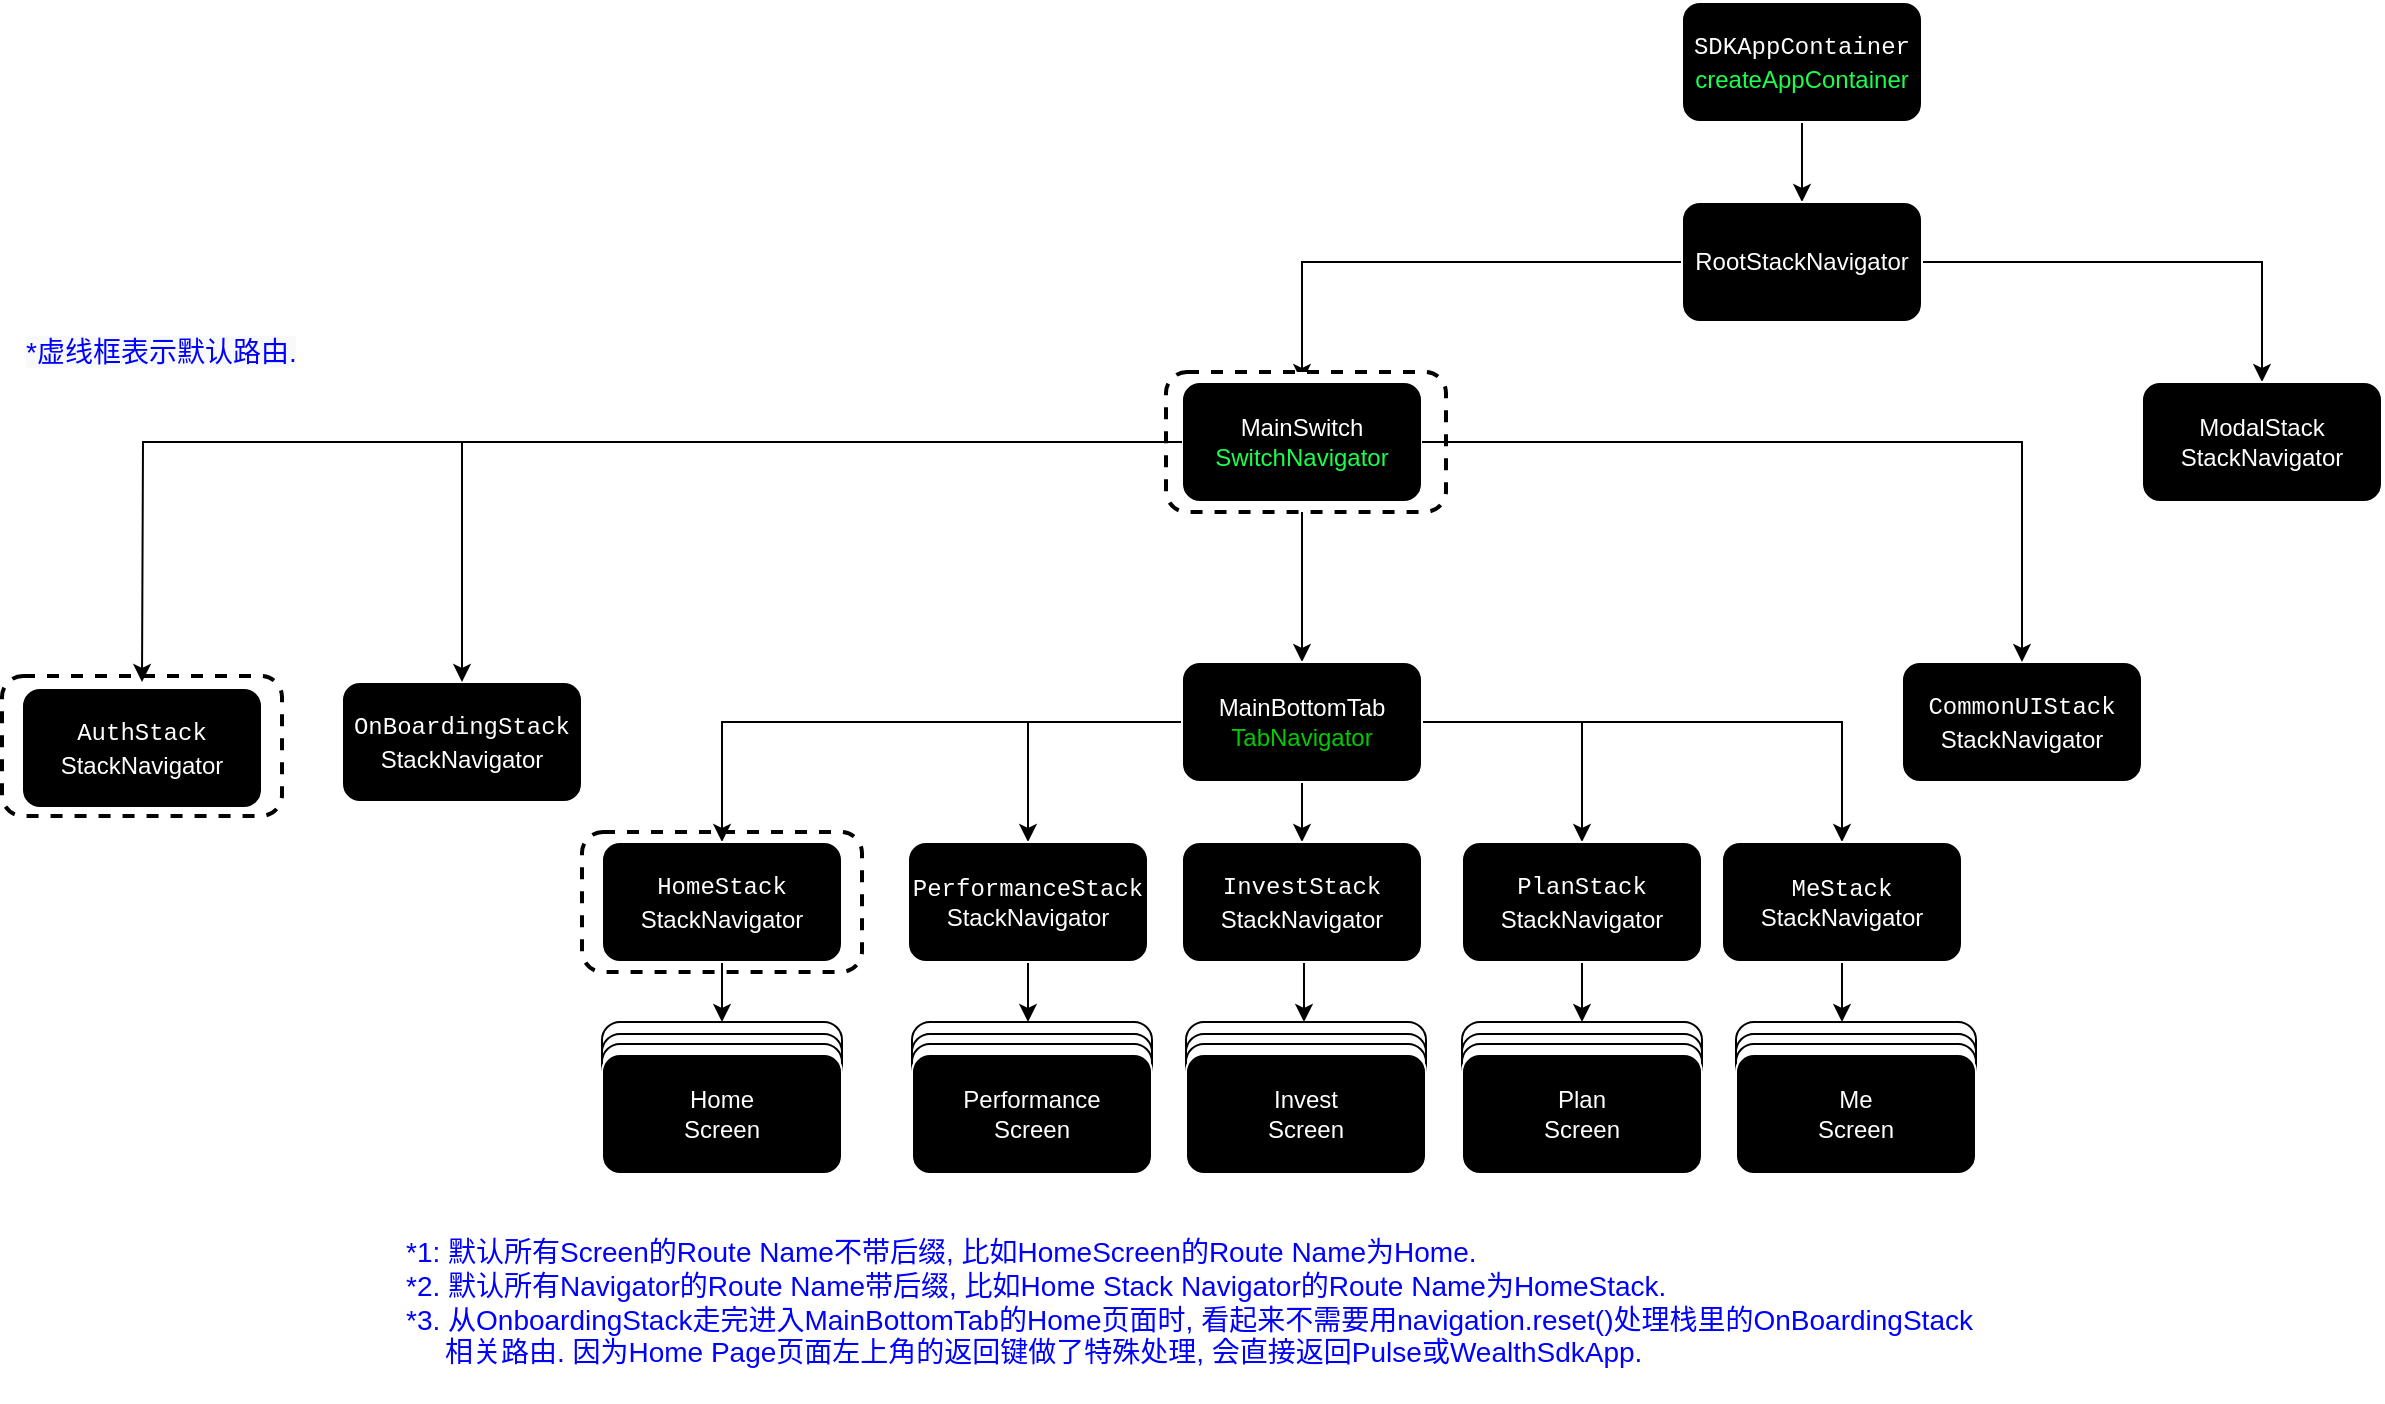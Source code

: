 <mxfile version="20.2.4" type="github">
  <diagram id="U4CRXdSrVp32AQLuLO-R" name="Page-1">
    <mxGraphModel dx="2274" dy="1012" grid="1" gridSize="10" guides="1" tooltips="1" connect="1" arrows="1" fold="1" page="1" pageScale="1" pageWidth="850" pageHeight="1100" math="0" shadow="0">
      <root>
        <mxCell id="0" />
        <mxCell id="1" parent="0" />
        <mxCell id="enGRcDQNnDHYaYnzMA-j-25" value="" style="rounded=1;whiteSpace=wrap;html=1;labelBackgroundColor=#000000;fontSize=10;fontColor=#FFFFFF;strokeColor=#000000;fillColor=#FFFFFF;dashed=1;strokeWidth=2;" parent="1" vertex="1">
          <mxGeometry x="-80" y="535" width="140" height="70" as="geometry" />
        </mxCell>
        <mxCell id="UnK_xTmOptzVjHZMryua-3" value="" style="edgeStyle=orthogonalEdgeStyle;rounded=0;orthogonalLoop=1;jettySize=auto;html=1;fontColor=#FFFFFF;" parent="1" source="UnK_xTmOptzVjHZMryua-1" target="UnK_xTmOptzVjHZMryua-2" edge="1">
          <mxGeometry relative="1" as="geometry" />
        </mxCell>
        <mxCell id="UnK_xTmOptzVjHZMryua-1" value="&lt;div style=&quot;font-family: Menlo, Monaco, &amp;quot;Courier New&amp;quot;, monospace; line-height: 18px;&quot;&gt;&lt;span style=&quot;background-color: rgb(0, 0, 0);&quot;&gt;SDKAppContainer&lt;/span&gt;&lt;/div&gt;&lt;span style=&quot;background-color: rgb(0, 0, 0);&quot;&gt;&lt;font color=&quot;#19ff4f&quot;&gt;createAppContainer&lt;/font&gt;&lt;br&gt;&lt;/span&gt;" style="rounded=1;whiteSpace=wrap;html=1;strokeColor=#FFFFFF;gradientColor=none;fillColor=#000000;fontColor=#FFFFFF;" parent="1" vertex="1">
          <mxGeometry x="470" y="120" width="120" height="60" as="geometry" />
        </mxCell>
        <mxCell id="UnK_xTmOptzVjHZMryua-5" value="" style="edgeStyle=orthogonalEdgeStyle;rounded=0;orthogonalLoop=1;jettySize=auto;html=1;fontColor=#FFFFFF;" parent="1" source="UnK_xTmOptzVjHZMryua-2" target="UnK_xTmOptzVjHZMryua-4" edge="1">
          <mxGeometry relative="1" as="geometry" />
        </mxCell>
        <mxCell id="UnK_xTmOptzVjHZMryua-13" value="" style="edgeStyle=orthogonalEdgeStyle;rounded=0;orthogonalLoop=1;jettySize=auto;html=1;fontColor=#19FF4F;" parent="1" source="UnK_xTmOptzVjHZMryua-2" target="UnK_xTmOptzVjHZMryua-12" edge="1">
          <mxGeometry relative="1" as="geometry" />
        </mxCell>
        <mxCell id="UnK_xTmOptzVjHZMryua-2" value="RootStackNavigator" style="whiteSpace=wrap;html=1;fillColor=#000000;strokeColor=#FFFFFF;fontColor=#FFFFFF;rounded=1;gradientColor=none;" parent="1" vertex="1">
          <mxGeometry x="470" y="220" width="120" height="60" as="geometry" />
        </mxCell>
        <mxCell id="Vh9QQWU_i6SXUbNRA8Q1-2" value="" style="edgeStyle=orthogonalEdgeStyle;rounded=0;orthogonalLoop=1;jettySize=auto;html=1;" parent="1" source="UnK_xTmOptzVjHZMryua-4" target="UnK_xTmOptzVjHZMryua-14" edge="1">
          <mxGeometry relative="1" as="geometry" />
        </mxCell>
        <mxCell id="UnK_xTmOptzVjHZMryua-8" value="&lt;div style=&quot;font-family: Menlo, Monaco, &amp;quot;Courier New&amp;quot;, monospace; line-height: 18px;&quot;&gt;&lt;span style=&quot;&quot;&gt;OnBoardingStack&lt;/span&gt;&lt;/div&gt;StackNavigator" style="whiteSpace=wrap;html=1;fillColor=#000000;strokeColor=#FFFFFF;fontColor=#FFFFFF;rounded=1;gradientColor=none;labelBackgroundColor=#000000;" parent="1" vertex="1">
          <mxGeometry x="-200" y="460" width="120" height="60" as="geometry" />
        </mxCell>
        <mxCell id="UnK_xTmOptzVjHZMryua-12" value="ModalStack&lt;br&gt;StackNavigator" style="whiteSpace=wrap;html=1;fillColor=#000000;strokeColor=#FFFFFF;fontColor=#FFFFFF;rounded=1;gradientColor=none;" parent="1" vertex="1">
          <mxGeometry x="700" y="310" width="120" height="60" as="geometry" />
        </mxCell>
        <mxCell id="UnK_xTmOptzVjHZMryua-17" value="" style="edgeStyle=orthogonalEdgeStyle;rounded=0;orthogonalLoop=1;jettySize=auto;html=1;fontColor=#00CC00;" parent="1" source="UnK_xTmOptzVjHZMryua-14" target="UnK_xTmOptzVjHZMryua-16" edge="1">
          <mxGeometry relative="1" as="geometry" />
        </mxCell>
        <mxCell id="UnK_xTmOptzVjHZMryua-20" value="" style="edgeStyle=orthogonalEdgeStyle;rounded=0;orthogonalLoop=1;jettySize=auto;html=1;fontColor=#00CC00;" parent="1" source="UnK_xTmOptzVjHZMryua-14" target="UnK_xTmOptzVjHZMryua-19" edge="1">
          <mxGeometry relative="1" as="geometry" />
        </mxCell>
        <mxCell id="UnK_xTmOptzVjHZMryua-22" value="" style="edgeStyle=orthogonalEdgeStyle;rounded=0;orthogonalLoop=1;jettySize=auto;html=1;fontColor=#00CC00;" parent="1" source="UnK_xTmOptzVjHZMryua-14" target="UnK_xTmOptzVjHZMryua-21" edge="1">
          <mxGeometry relative="1" as="geometry" />
        </mxCell>
        <mxCell id="UnK_xTmOptzVjHZMryua-24" value="" style="edgeStyle=orthogonalEdgeStyle;rounded=0;orthogonalLoop=1;jettySize=auto;html=1;fontColor=#00CC00;" parent="1" source="UnK_xTmOptzVjHZMryua-14" target="UnK_xTmOptzVjHZMryua-23" edge="1">
          <mxGeometry relative="1" as="geometry" />
        </mxCell>
        <mxCell id="UnK_xTmOptzVjHZMryua-26" value="" style="edgeStyle=orthogonalEdgeStyle;rounded=0;orthogonalLoop=1;jettySize=auto;html=1;fontColor=#00CC00;" parent="1" source="UnK_xTmOptzVjHZMryua-14" target="UnK_xTmOptzVjHZMryua-25" edge="1">
          <mxGeometry relative="1" as="geometry" />
        </mxCell>
        <mxCell id="UnK_xTmOptzVjHZMryua-14" value="MainBottomTab&lt;br&gt;&lt;font color=&quot;#00cc00&quot;&gt;TabNavigator&lt;/font&gt;" style="whiteSpace=wrap;html=1;fillColor=#000000;strokeColor=#FFFFFF;fontColor=#FFFFFF;rounded=1;gradientColor=none;" parent="1" vertex="1">
          <mxGeometry x="220" y="450" width="120" height="60" as="geometry" />
        </mxCell>
        <mxCell id="UnK_xTmOptzVjHZMryua-36" value="" style="edgeStyle=orthogonalEdgeStyle;rounded=0;orthogonalLoop=1;jettySize=auto;html=1;fontColor=#00CC00;" parent="1" source="UnK_xTmOptzVjHZMryua-16" target="UnK_xTmOptzVjHZMryua-35" edge="1">
          <mxGeometry relative="1" as="geometry" />
        </mxCell>
        <mxCell id="UnK_xTmOptzVjHZMryua-16" value="&lt;div style=&quot;font-family: Menlo, Monaco, &amp;quot;Courier New&amp;quot;, monospace; line-height: 18px;&quot;&gt;&lt;span style=&quot;&quot;&gt;HomeStack&lt;/span&gt;&lt;/div&gt;StackNavigator" style="whiteSpace=wrap;html=1;fillColor=#000000;strokeColor=#FFFFFF;fontColor=#FFFFFF;rounded=1;gradientColor=none;labelBackgroundColor=#000000;" parent="1" vertex="1">
          <mxGeometry x="-70" y="540" width="120" height="60" as="geometry" />
        </mxCell>
        <mxCell id="UnK_xTmOptzVjHZMryua-62" value="" style="edgeStyle=orthogonalEdgeStyle;rounded=0;orthogonalLoop=1;jettySize=auto;html=1;fontColor=#FFFFFF;entryX=0.5;entryY=0;entryDx=0;entryDy=0;" parent="1" source="UnK_xTmOptzVjHZMryua-19" edge="1">
          <mxGeometry relative="1" as="geometry">
            <mxPoint x="143" y="630" as="targetPoint" />
          </mxGeometry>
        </mxCell>
        <mxCell id="UnK_xTmOptzVjHZMryua-19" value="&lt;span style=&quot;font-family: Menlo, Monaco, &amp;quot;Courier New&amp;quot;, monospace;&quot;&gt;PerformanceStack&lt;br&gt;&lt;/span&gt;StackNavigator" style="whiteSpace=wrap;html=1;fillColor=#000000;strokeColor=#FFFFFF;fontColor=#FFFFFF;rounded=1;gradientColor=none;labelBackgroundColor=#000000;" parent="1" vertex="1">
          <mxGeometry x="83" y="540" width="120" height="60" as="geometry" />
        </mxCell>
        <mxCell id="UnK_xTmOptzVjHZMryua-63" value="" style="edgeStyle=orthogonalEdgeStyle;rounded=0;orthogonalLoop=1;jettySize=auto;html=1;fontColor=#FFFFFF;entryX=0.5;entryY=0;entryDx=0;entryDy=0;" parent="1" edge="1">
          <mxGeometry relative="1" as="geometry">
            <mxPoint x="279" y="600" as="sourcePoint" />
            <mxPoint x="281" y="630" as="targetPoint" />
          </mxGeometry>
        </mxCell>
        <mxCell id="UnK_xTmOptzVjHZMryua-21" value="&lt;div style=&quot;font-family: Menlo, Monaco, &amp;quot;Courier New&amp;quot;, monospace; line-height: 18px;&quot;&gt;&lt;span style=&quot;background-color: rgb(0, 0, 0);&quot;&gt;InvestStack&lt;/span&gt;&lt;/div&gt;StackNavigator" style="whiteSpace=wrap;html=1;fillColor=#000000;strokeColor=#FFFFFF;fontColor=#FFFFFF;rounded=1;gradientColor=none;" parent="1" vertex="1">
          <mxGeometry x="220" y="540" width="120" height="60" as="geometry" />
        </mxCell>
        <mxCell id="UnK_xTmOptzVjHZMryua-64" value="" style="edgeStyle=orthogonalEdgeStyle;rounded=0;orthogonalLoop=1;jettySize=auto;html=1;fontColor=#FFFFFF;entryX=0.5;entryY=0;entryDx=0;entryDy=0;" parent="1" source="UnK_xTmOptzVjHZMryua-23" edge="1">
          <mxGeometry relative="1" as="geometry">
            <mxPoint x="420" y="630" as="targetPoint" />
          </mxGeometry>
        </mxCell>
        <mxCell id="UnK_xTmOptzVjHZMryua-23" value="&lt;div style=&quot;font-family: Menlo, Monaco, &amp;quot;Courier New&amp;quot;, monospace; line-height: 18px;&quot;&gt;&lt;span style=&quot;&quot;&gt;PlanStack&lt;/span&gt;&lt;/div&gt;StackNavigator" style="whiteSpace=wrap;html=1;fillColor=#000000;strokeColor=#FFFFFF;fontColor=#FFFFFF;rounded=1;gradientColor=none;labelBackgroundColor=#000000;" parent="1" vertex="1">
          <mxGeometry x="360" y="540" width="120" height="60" as="geometry" />
        </mxCell>
        <mxCell id="UnK_xTmOptzVjHZMryua-65" value="" style="edgeStyle=orthogonalEdgeStyle;rounded=0;orthogonalLoop=1;jettySize=auto;html=1;fontColor=#FFFFFF;entryX=0.5;entryY=0;entryDx=0;entryDy=0;" parent="1" source="UnK_xTmOptzVjHZMryua-25" edge="1">
          <mxGeometry relative="1" as="geometry">
            <mxPoint x="550" y="630" as="targetPoint" />
          </mxGeometry>
        </mxCell>
        <mxCell id="UnK_xTmOptzVjHZMryua-25" value="&lt;span style=&quot;font-family: Menlo, Monaco, &amp;quot;Courier New&amp;quot;, monospace;&quot;&gt;MeStack&lt;br&gt;&lt;/span&gt;StackNavigator" style="whiteSpace=wrap;html=1;fillColor=#000000;strokeColor=#FFFFFF;fontColor=#FFFFFF;rounded=1;gradientColor=none;labelBackgroundColor=#000000;" parent="1" vertex="1">
          <mxGeometry x="490" y="540" width="120" height="60" as="geometry" />
        </mxCell>
        <mxCell id="UnK_xTmOptzVjHZMryua-27" value="&lt;div style=&quot;font-family: Menlo, Monaco, &amp;quot;Courier New&amp;quot;, monospace; line-height: 18px;&quot;&gt;&lt;span style=&quot;&quot;&gt;CommonUIStack&lt;/span&gt;&lt;/div&gt;StackNavigator" style="whiteSpace=wrap;html=1;fillColor=#000000;strokeColor=#FFFFFF;fontColor=#FFFFFF;rounded=1;gradientColor=none;labelBackgroundColor=#000000;" parent="1" vertex="1">
          <mxGeometry x="580" y="450" width="120" height="60" as="geometry" />
        </mxCell>
        <mxCell id="enGRcDQNnDHYaYnzMA-j-2" value="" style="group" parent="1" vertex="1" connectable="0">
          <mxGeometry x="-70" y="630" width="120" height="76" as="geometry" />
        </mxCell>
        <mxCell id="UnK_xTmOptzVjHZMryua-35" value="Home" style="whiteSpace=wrap;html=1;fillColor=#FFFFFF;strokeColor=#000000;fontColor=#FFFFFF;rounded=1;gradientColor=none;" parent="enGRcDQNnDHYaYnzMA-j-2" vertex="1">
          <mxGeometry width="120" height="60" as="geometry" />
        </mxCell>
        <mxCell id="UnK_xTmOptzVjHZMryua-37" value="Home" style="whiteSpace=wrap;html=1;fillColor=#FFFFFF;strokeColor=#000000;fontColor=#FFFFFF;rounded=1;gradientColor=none;" parent="enGRcDQNnDHYaYnzMA-j-2" vertex="1">
          <mxGeometry y="6" width="120" height="60" as="geometry" />
        </mxCell>
        <mxCell id="UnK_xTmOptzVjHZMryua-38" value="Home" style="whiteSpace=wrap;html=1;fillColor=#FFFFFF;strokeColor=#000000;fontColor=#FFFFFF;rounded=1;gradientColor=none;" parent="enGRcDQNnDHYaYnzMA-j-2" vertex="1">
          <mxGeometry y="11" width="120" height="60" as="geometry" />
        </mxCell>
        <mxCell id="UnK_xTmOptzVjHZMryua-39" value="Home&lt;br&gt;Screen" style="whiteSpace=wrap;html=1;fillColor=#000000;strokeColor=#FFFFFF;fontColor=#FFFFFF;rounded=1;gradientColor=none;" parent="enGRcDQNnDHYaYnzMA-j-2" vertex="1">
          <mxGeometry y="16" width="120" height="60" as="geometry" />
        </mxCell>
        <mxCell id="enGRcDQNnDHYaYnzMA-j-3" value="" style="group" parent="1" vertex="1" connectable="0">
          <mxGeometry x="85" y="630" width="120" height="76" as="geometry" />
        </mxCell>
        <mxCell id="enGRcDQNnDHYaYnzMA-j-4" value="Home" style="whiteSpace=wrap;html=1;fillColor=#FFFFFF;strokeColor=#000000;fontColor=#FFFFFF;rounded=1;gradientColor=none;" parent="enGRcDQNnDHYaYnzMA-j-3" vertex="1">
          <mxGeometry width="120" height="60" as="geometry" />
        </mxCell>
        <mxCell id="enGRcDQNnDHYaYnzMA-j-5" value="Home" style="whiteSpace=wrap;html=1;fillColor=#FFFFFF;strokeColor=#000000;fontColor=#FFFFFF;rounded=1;gradientColor=none;" parent="enGRcDQNnDHYaYnzMA-j-3" vertex="1">
          <mxGeometry y="6" width="120" height="60" as="geometry" />
        </mxCell>
        <mxCell id="enGRcDQNnDHYaYnzMA-j-6" value="Home" style="whiteSpace=wrap;html=1;fillColor=#FFFFFF;strokeColor=#000000;fontColor=#FFFFFF;rounded=1;gradientColor=none;" parent="enGRcDQNnDHYaYnzMA-j-3" vertex="1">
          <mxGeometry y="11" width="120" height="60" as="geometry" />
        </mxCell>
        <mxCell id="enGRcDQNnDHYaYnzMA-j-7" value="Performance&lt;br&gt;Screen" style="whiteSpace=wrap;html=1;fillColor=#000000;strokeColor=#FFFFFF;fontColor=#FFFFFF;rounded=1;gradientColor=none;" parent="enGRcDQNnDHYaYnzMA-j-3" vertex="1">
          <mxGeometry y="16" width="120" height="60" as="geometry" />
        </mxCell>
        <mxCell id="enGRcDQNnDHYaYnzMA-j-8" value="" style="group" parent="1" vertex="1" connectable="0">
          <mxGeometry x="222" y="630" width="120" height="76" as="geometry" />
        </mxCell>
        <mxCell id="enGRcDQNnDHYaYnzMA-j-9" value="Home" style="whiteSpace=wrap;html=1;fillColor=#FFFFFF;strokeColor=#000000;fontColor=#FFFFFF;rounded=1;gradientColor=none;" parent="enGRcDQNnDHYaYnzMA-j-8" vertex="1">
          <mxGeometry width="120" height="60" as="geometry" />
        </mxCell>
        <mxCell id="enGRcDQNnDHYaYnzMA-j-10" value="Home" style="whiteSpace=wrap;html=1;fillColor=#FFFFFF;strokeColor=#000000;fontColor=#FFFFFF;rounded=1;gradientColor=none;" parent="enGRcDQNnDHYaYnzMA-j-8" vertex="1">
          <mxGeometry y="6" width="120" height="60" as="geometry" />
        </mxCell>
        <mxCell id="enGRcDQNnDHYaYnzMA-j-11" value="Home" style="whiteSpace=wrap;html=1;fillColor=#FFFFFF;strokeColor=#000000;fontColor=#FFFFFF;rounded=1;gradientColor=none;" parent="enGRcDQNnDHYaYnzMA-j-8" vertex="1">
          <mxGeometry y="11" width="120" height="60" as="geometry" />
        </mxCell>
        <mxCell id="enGRcDQNnDHYaYnzMA-j-12" value="Invest&lt;br&gt;Screen" style="whiteSpace=wrap;html=1;fillColor=#000000;strokeColor=#FFFFFF;fontColor=#FFFFFF;rounded=1;gradientColor=none;" parent="enGRcDQNnDHYaYnzMA-j-8" vertex="1">
          <mxGeometry y="16" width="120" height="60" as="geometry" />
        </mxCell>
        <mxCell id="enGRcDQNnDHYaYnzMA-j-13" value="" style="group" parent="1" vertex="1" connectable="0">
          <mxGeometry x="360" y="630" width="120" height="76" as="geometry" />
        </mxCell>
        <mxCell id="enGRcDQNnDHYaYnzMA-j-14" value="Home" style="whiteSpace=wrap;html=1;fillColor=#FFFFFF;strokeColor=#000000;fontColor=#FFFFFF;rounded=1;gradientColor=none;" parent="enGRcDQNnDHYaYnzMA-j-13" vertex="1">
          <mxGeometry width="120" height="60" as="geometry" />
        </mxCell>
        <mxCell id="enGRcDQNnDHYaYnzMA-j-15" value="Home" style="whiteSpace=wrap;html=1;fillColor=#FFFFFF;strokeColor=#000000;fontColor=#FFFFFF;rounded=1;gradientColor=none;" parent="enGRcDQNnDHYaYnzMA-j-13" vertex="1">
          <mxGeometry y="6" width="120" height="60" as="geometry" />
        </mxCell>
        <mxCell id="enGRcDQNnDHYaYnzMA-j-16" value="Home" style="whiteSpace=wrap;html=1;fillColor=#FFFFFF;strokeColor=#000000;fontColor=#FFFFFF;rounded=1;gradientColor=none;" parent="enGRcDQNnDHYaYnzMA-j-13" vertex="1">
          <mxGeometry y="11" width="120" height="60" as="geometry" />
        </mxCell>
        <mxCell id="enGRcDQNnDHYaYnzMA-j-17" value="Plan&lt;br&gt;Screen" style="whiteSpace=wrap;html=1;fillColor=#000000;strokeColor=#FFFFFF;fontColor=#FFFFFF;rounded=1;gradientColor=none;" parent="enGRcDQNnDHYaYnzMA-j-13" vertex="1">
          <mxGeometry y="16" width="120" height="60" as="geometry" />
        </mxCell>
        <mxCell id="enGRcDQNnDHYaYnzMA-j-18" value="" style="group" parent="1" vertex="1" connectable="0">
          <mxGeometry x="497" y="630" width="120" height="76" as="geometry" />
        </mxCell>
        <mxCell id="enGRcDQNnDHYaYnzMA-j-19" value="Home" style="whiteSpace=wrap;html=1;fillColor=#FFFFFF;strokeColor=#000000;fontColor=#FFFFFF;rounded=1;gradientColor=none;" parent="enGRcDQNnDHYaYnzMA-j-18" vertex="1">
          <mxGeometry width="120" height="60" as="geometry" />
        </mxCell>
        <mxCell id="enGRcDQNnDHYaYnzMA-j-20" value="Home" style="whiteSpace=wrap;html=1;fillColor=#FFFFFF;strokeColor=#000000;fontColor=#FFFFFF;rounded=1;gradientColor=none;" parent="enGRcDQNnDHYaYnzMA-j-18" vertex="1">
          <mxGeometry y="6" width="120" height="60" as="geometry" />
        </mxCell>
        <mxCell id="enGRcDQNnDHYaYnzMA-j-21" value="Home" style="whiteSpace=wrap;html=1;fillColor=#FFFFFF;strokeColor=#000000;fontColor=#FFFFFF;rounded=1;gradientColor=none;" parent="enGRcDQNnDHYaYnzMA-j-18" vertex="1">
          <mxGeometry y="11" width="120" height="60" as="geometry" />
        </mxCell>
        <mxCell id="enGRcDQNnDHYaYnzMA-j-22" value="Me&lt;br&gt;Screen" style="whiteSpace=wrap;html=1;fillColor=#000000;strokeColor=#FFFFFF;fontColor=#FFFFFF;rounded=1;gradientColor=none;" parent="enGRcDQNnDHYaYnzMA-j-18" vertex="1">
          <mxGeometry y="16" width="120" height="60" as="geometry" />
        </mxCell>
        <mxCell id="enGRcDQNnDHYaYnzMA-j-28" value="&lt;font style=&quot;font-size: 14px;&quot;&gt;*1: 默认所有Screen的Route Name不带后缀, 比如HomeScreen的Route Name为Home.&lt;br style=&quot;font-size: 14px;&quot;&gt;*2. 默认所有Navigator的Route Name带后缀, 比如Home Stack Navigator的Route Name为HomeStack.&lt;span style=&quot;text-align: center; background-color: rgb(255, 255, 255); font-size: 14px;&quot;&gt;&lt;br style=&quot;font-size: 14px;&quot;&gt;*3. 从OnboardingStack走完进入MainBottomTab的Home页面时, 看起来不需要用navigation.reset()处理栈里的OnBoardingStack&lt;br&gt;&amp;nbsp; &amp;nbsp; &amp;nbsp;相关路由. 因为Home Page页面左上角的返回键做了特殊处理, 会直接返回Pulse或WealthSdkApp.&lt;/span&gt;&lt;span style=&quot;text-align: center; background-color: rgb(255, 255, 255); font-size: 14px;&quot;&gt;&lt;br style=&quot;font-size: 14px;&quot;&gt;&lt;/span&gt;&lt;/font&gt;" style="text;html=1;align=left;verticalAlign=middle;resizable=0;points=[];autosize=1;strokeColor=none;fillColor=none;fontColor=#0000FF;fontStyle=0;fontSize=14;" parent="1" vertex="1">
          <mxGeometry x="-170" y="730" width="810" height="80" as="geometry" />
        </mxCell>
        <mxCell id="enGRcDQNnDHYaYnzMA-j-29" value="&lt;span style=&quot;box-sizing: border-box; font-family: SFMono-Regular, Menlo, Monaco, Consolas, &amp;quot;Liberation Mono&amp;quot;, &amp;quot;Courier New&amp;quot;, monospace; font-size: 10px; text-align: start; background-color: rgb(246, 248, 250);&quot; class=&quot;token method function property-access&quot;&gt;&lt;br style=&quot;font-size: 10px;&quot;&gt;&lt;/span&gt;" style="text;html=1;align=center;verticalAlign=middle;resizable=0;points=[];autosize=1;strokeColor=none;fillColor=none;fontColor=#00CC00;fontSize=10;" parent="1" vertex="1">
          <mxGeometry x="90" y="790" width="20" height="30" as="geometry" />
        </mxCell>
        <mxCell id="Vh9QQWU_i6SXUbNRA8Q1-1" value="" style="group" parent="1" vertex="1" connectable="0">
          <mxGeometry x="-370" y="457" width="140" height="70" as="geometry" />
        </mxCell>
        <mxCell id="enGRcDQNnDHYaYnzMA-j-24" value="" style="rounded=1;whiteSpace=wrap;html=1;labelBackgroundColor=#000000;fontSize=10;fontColor=#FFFFFF;strokeColor=#000000;fillColor=#FFFFFF;dashed=1;strokeWidth=2;" parent="Vh9QQWU_i6SXUbNRA8Q1-1" vertex="1">
          <mxGeometry width="140" height="70" as="geometry" />
        </mxCell>
        <mxCell id="UnK_xTmOptzVjHZMryua-6" value="&lt;div style=&quot;font-family: Menlo, Monaco, &amp;quot;Courier New&amp;quot;, monospace; line-height: 18px;&quot;&gt;&lt;span style=&quot;&quot;&gt;AuthStack&lt;/span&gt;&lt;/div&gt;StackNavigator" style="whiteSpace=wrap;html=1;fillColor=#000000;strokeColor=#FFFFFF;fontColor=#FFFFFF;rounded=1;gradientColor=none;labelBackgroundColor=#000000;" parent="Vh9QQWU_i6SXUbNRA8Q1-1" vertex="1">
          <mxGeometry x="10" y="6" width="120" height="60" as="geometry" />
        </mxCell>
        <mxCell id="Vh9QQWU_i6SXUbNRA8Q1-3" value="" style="group" parent="1" vertex="1" connectable="0">
          <mxGeometry x="212" y="305" width="140" height="70" as="geometry" />
        </mxCell>
        <mxCell id="enGRcDQNnDHYaYnzMA-j-26" value="" style="rounded=1;whiteSpace=wrap;html=1;labelBackgroundColor=#000000;fontSize=10;fontColor=#FFFFFF;strokeColor=#000000;fillColor=#FFFFFF;dashed=1;strokeWidth=2;" parent="Vh9QQWU_i6SXUbNRA8Q1-3" vertex="1">
          <mxGeometry width="140" height="70" as="geometry" />
        </mxCell>
        <mxCell id="UnK_xTmOptzVjHZMryua-4" value="MainSwitch&lt;br&gt;&lt;font color=&quot;#19ff4f&quot;&gt;SwitchNavigator&lt;/font&gt;" style="whiteSpace=wrap;html=1;fillColor=#000000;strokeColor=#FFFFFF;fontColor=#FFFFFF;rounded=1;gradientColor=none;" parent="Vh9QQWU_i6SXUbNRA8Q1-3" vertex="1">
          <mxGeometry x="8" y="5" width="120" height="60" as="geometry" />
        </mxCell>
        <mxCell id="Vh9QQWU_i6SXUbNRA8Q1-4" style="edgeStyle=orthogonalEdgeStyle;rounded=0;orthogonalLoop=1;jettySize=auto;html=1;" parent="1" source="UnK_xTmOptzVjHZMryua-4" edge="1">
          <mxGeometry relative="1" as="geometry">
            <mxPoint x="-300" y="460" as="targetPoint" />
          </mxGeometry>
        </mxCell>
        <mxCell id="Vh9QQWU_i6SXUbNRA8Q1-5" style="edgeStyle=orthogonalEdgeStyle;rounded=0;orthogonalLoop=1;jettySize=auto;html=1;" parent="1" source="UnK_xTmOptzVjHZMryua-4" target="UnK_xTmOptzVjHZMryua-8" edge="1">
          <mxGeometry relative="1" as="geometry" />
        </mxCell>
        <mxCell id="Vh9QQWU_i6SXUbNRA8Q1-6" style="edgeStyle=orthogonalEdgeStyle;rounded=0;orthogonalLoop=1;jettySize=auto;html=1;" parent="1" source="UnK_xTmOptzVjHZMryua-4" target="UnK_xTmOptzVjHZMryua-27" edge="1">
          <mxGeometry relative="1" as="geometry" />
        </mxCell>
        <mxCell id="1SCohnmMFBW-_MSJiEp5-1" value="&lt;span style=&quot;color: rgb(0, 0, 255); font-family: Helvetica; font-size: 14px; font-style: normal; font-variant-ligatures: normal; font-variant-caps: normal; font-weight: 400; letter-spacing: normal; orphans: 2; text-align: left; text-indent: 0px; text-transform: none; widows: 2; word-spacing: 0px; -webkit-text-stroke-width: 0px; background-color: rgb(248, 249, 250); text-decoration-thickness: initial; text-decoration-style: initial; text-decoration-color: initial; float: none; display: inline !important;&quot;&gt;*虚线框表示默认路由.&lt;/span&gt;" style="text;whiteSpace=wrap;html=1;" vertex="1" parent="1">
          <mxGeometry x="-360" y="280" width="180" height="40" as="geometry" />
        </mxCell>
      </root>
    </mxGraphModel>
  </diagram>
</mxfile>
